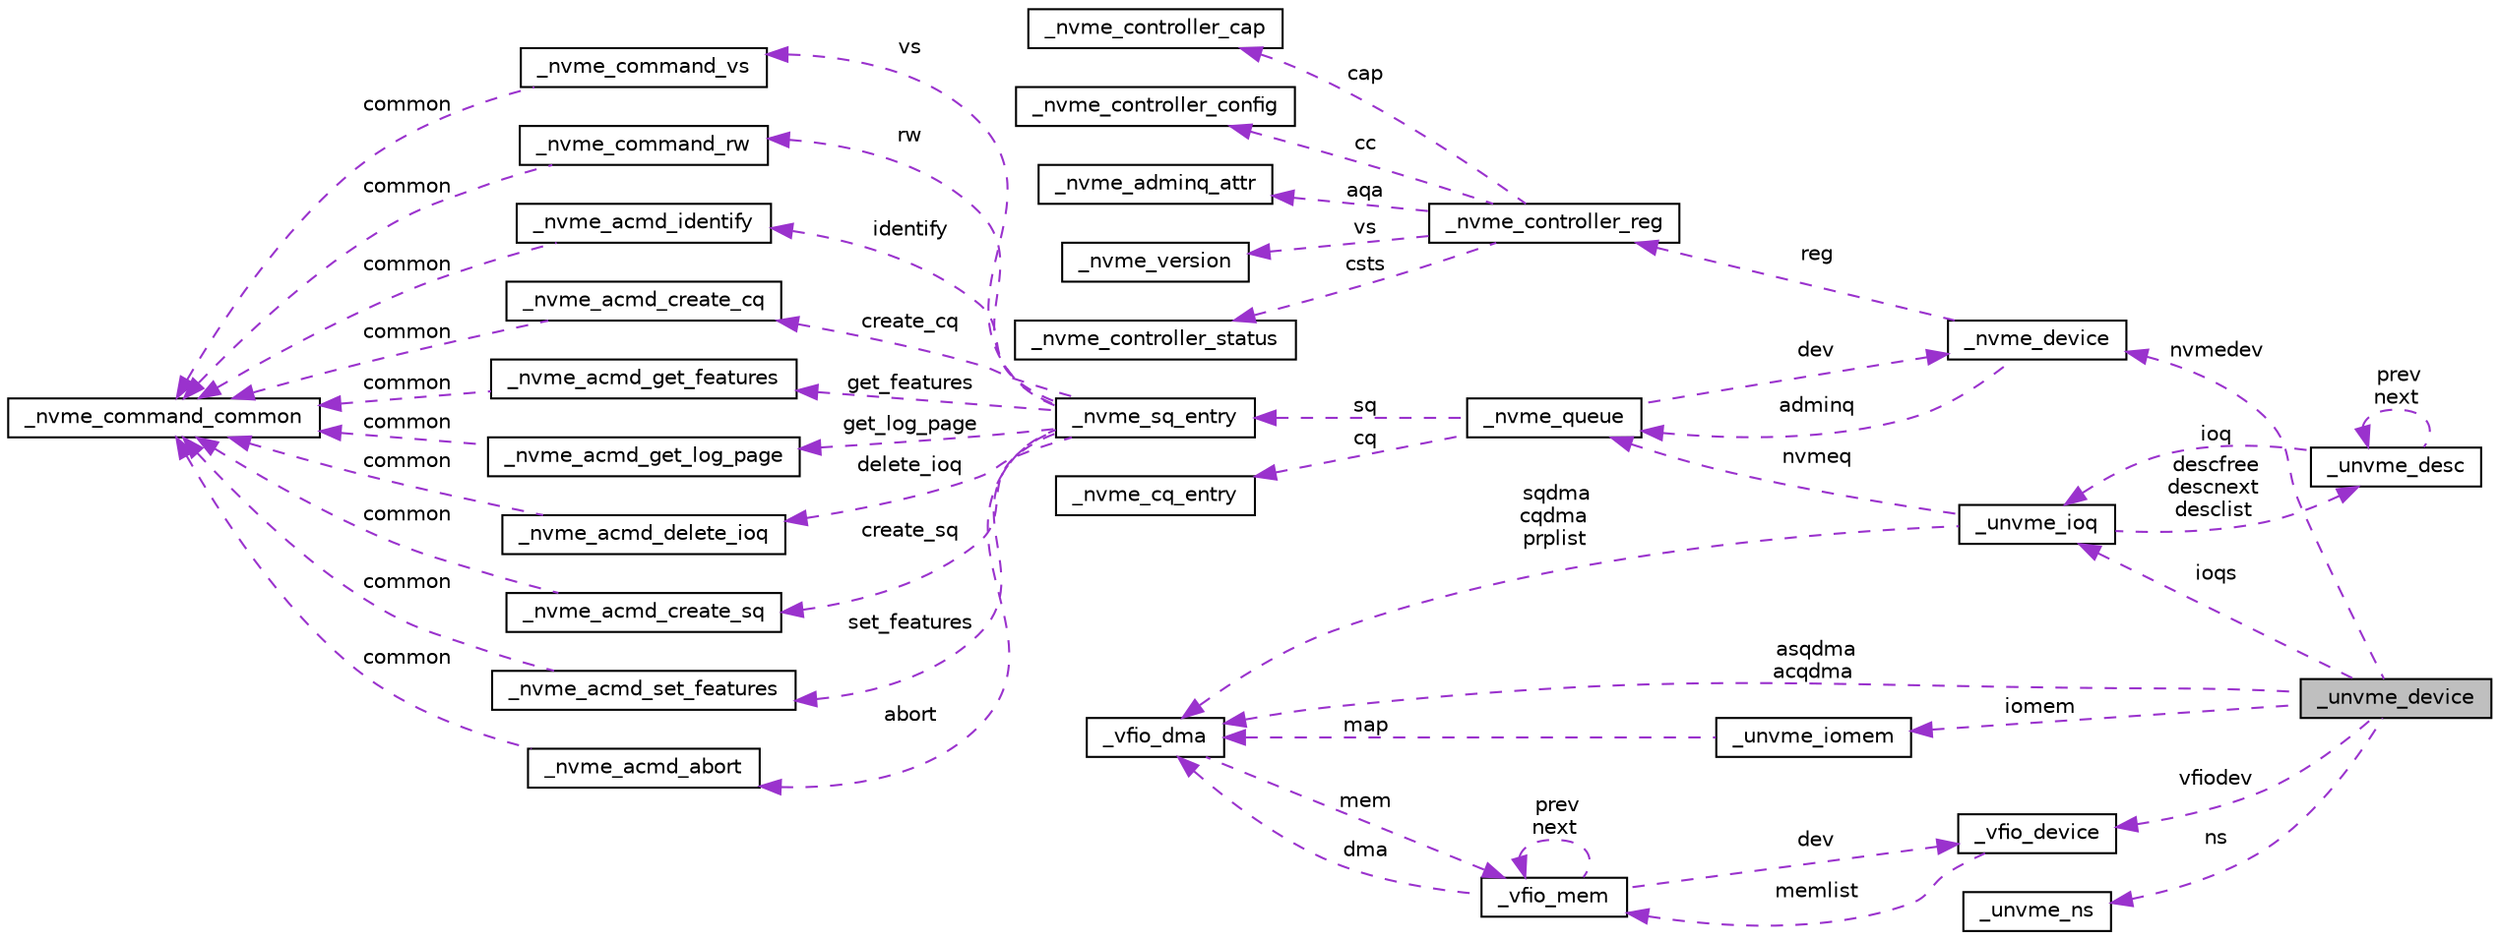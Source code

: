 digraph "_unvme_device"
{
  edge [fontname="Helvetica",fontsize="10",labelfontname="Helvetica",labelfontsize="10"];
  node [fontname="Helvetica",fontsize="10",shape=record];
  rankdir="LR";
  Node1 [label="_unvme_device",height=0.2,width=0.4,color="black", fillcolor="grey75", style="filled", fontcolor="black"];
  Node2 -> Node1 [dir="back",color="darkorchid3",fontsize="10",style="dashed",label=" ioqs" ,fontname="Helvetica"];
  Node2 [label="_unvme_ioq",height=0.2,width=0.4,color="black", fillcolor="white", style="filled",URL="$struct__unvme__ioq.html",tooltip="IO queue entry. "];
  Node3 -> Node2 [dir="back",color="darkorchid3",fontsize="10",style="dashed",label=" nvmeq" ,fontname="Helvetica"];
  Node3 [label="_nvme_queue",height=0.2,width=0.4,color="black", fillcolor="white", style="filled",URL="$struct__nvme__queue.html",tooltip="Queue context (a submission-completion queue pair context) "];
  Node4 -> Node3 [dir="back",color="darkorchid3",fontsize="10",style="dashed",label=" cq" ,fontname="Helvetica"];
  Node4 [label="_nvme_cq_entry",height=0.2,width=0.4,color="black", fillcolor="white", style="filled",URL="$struct__nvme__cq__entry.html",tooltip="Completion queue entry. "];
  Node5 -> Node3 [dir="back",color="darkorchid3",fontsize="10",style="dashed",label=" sq" ,fontname="Helvetica"];
  Node5 [label="_nvme_sq_entry",height=0.2,width=0.4,color="black", fillcolor="white", style="filled",URL="$union__nvme__sq__entry.html",tooltip="Submission queue entry. "];
  Node6 -> Node5 [dir="back",color="darkorchid3",fontsize="10",style="dashed",label=" vs" ,fontname="Helvetica"];
  Node6 [label="_nvme_command_vs",height=0.2,width=0.4,color="black", fillcolor="white", style="filled",URL="$struct__nvme__command__vs.html",tooltip="Admin and NVM Vendor Specific Command. "];
  Node7 -> Node6 [dir="back",color="darkorchid3",fontsize="10",style="dashed",label=" common" ,fontname="Helvetica"];
  Node7 [label="_nvme_command_common",height=0.2,width=0.4,color="black", fillcolor="white", style="filled",URL="$struct__nvme__command__common.html",tooltip="Common command header (cdw 0-9) "];
  Node8 -> Node5 [dir="back",color="darkorchid3",fontsize="10",style="dashed",label=" rw" ,fontname="Helvetica"];
  Node8 [label="_nvme_command_rw",height=0.2,width=0.4,color="black", fillcolor="white", style="filled",URL="$struct__nvme__command__rw.html",tooltip="NVMe command: Read & Write. "];
  Node7 -> Node8 [dir="back",color="darkorchid3",fontsize="10",style="dashed",label=" common" ,fontname="Helvetica"];
  Node9 -> Node5 [dir="back",color="darkorchid3",fontsize="10",style="dashed",label=" identify" ,fontname="Helvetica"];
  Node9 [label="_nvme_acmd_identify",height=0.2,width=0.4,color="black", fillcolor="white", style="filled",URL="$struct__nvme__acmd__identify.html",tooltip="Admin command: Identify. "];
  Node7 -> Node9 [dir="back",color="darkorchid3",fontsize="10",style="dashed",label=" common" ,fontname="Helvetica"];
  Node10 -> Node5 [dir="back",color="darkorchid3",fontsize="10",style="dashed",label=" create_cq" ,fontname="Helvetica"];
  Node10 [label="_nvme_acmd_create_cq",height=0.2,width=0.4,color="black", fillcolor="white", style="filled",URL="$struct__nvme__acmd__create__cq.html",tooltip="Admin command: Create I/O Completion Queue. "];
  Node7 -> Node10 [dir="back",color="darkorchid3",fontsize="10",style="dashed",label=" common" ,fontname="Helvetica"];
  Node11 -> Node5 [dir="back",color="darkorchid3",fontsize="10",style="dashed",label=" get_features" ,fontname="Helvetica"];
  Node11 [label="_nvme_acmd_get_features",height=0.2,width=0.4,color="black", fillcolor="white", style="filled",URL="$struct__nvme__acmd__get__features.html",tooltip="Admin command: Get Feature. "];
  Node7 -> Node11 [dir="back",color="darkorchid3",fontsize="10",style="dashed",label=" common" ,fontname="Helvetica"];
  Node12 -> Node5 [dir="back",color="darkorchid3",fontsize="10",style="dashed",label=" get_log_page" ,fontname="Helvetica"];
  Node12 [label="_nvme_acmd_get_log_page",height=0.2,width=0.4,color="black", fillcolor="white", style="filled",URL="$struct__nvme__acmd__get__log__page.html",tooltip="Admin command: Get Log Page. "];
  Node7 -> Node12 [dir="back",color="darkorchid3",fontsize="10",style="dashed",label=" common" ,fontname="Helvetica"];
  Node13 -> Node5 [dir="back",color="darkorchid3",fontsize="10",style="dashed",label=" delete_ioq" ,fontname="Helvetica"];
  Node13 [label="_nvme_acmd_delete_ioq",height=0.2,width=0.4,color="black", fillcolor="white", style="filled",URL="$struct__nvme__acmd__delete__ioq.html",tooltip="Admin command: Delete I/O Submission & Completion Queue. "];
  Node7 -> Node13 [dir="back",color="darkorchid3",fontsize="10",style="dashed",label=" common" ,fontname="Helvetica"];
  Node14 -> Node5 [dir="back",color="darkorchid3",fontsize="10",style="dashed",label=" create_sq" ,fontname="Helvetica"];
  Node14 [label="_nvme_acmd_create_sq",height=0.2,width=0.4,color="black", fillcolor="white", style="filled",URL="$struct__nvme__acmd__create__sq.html",tooltip="Admin command: Create I/O Submission Queue. "];
  Node7 -> Node14 [dir="back",color="darkorchid3",fontsize="10",style="dashed",label=" common" ,fontname="Helvetica"];
  Node15 -> Node5 [dir="back",color="darkorchid3",fontsize="10",style="dashed",label=" set_features" ,fontname="Helvetica"];
  Node15 [label="_nvme_acmd_set_features",height=0.2,width=0.4,color="black", fillcolor="white", style="filled",URL="$struct__nvme__acmd__set__features.html",tooltip="Admin command: Set Feature. "];
  Node7 -> Node15 [dir="back",color="darkorchid3",fontsize="10",style="dashed",label=" common" ,fontname="Helvetica"];
  Node16 -> Node5 [dir="back",color="darkorchid3",fontsize="10",style="dashed",label=" abort" ,fontname="Helvetica"];
  Node16 [label="_nvme_acmd_abort",height=0.2,width=0.4,color="black", fillcolor="white", style="filled",URL="$struct__nvme__acmd__abort.html",tooltip="Admin command: Abort. "];
  Node7 -> Node16 [dir="back",color="darkorchid3",fontsize="10",style="dashed",label=" common" ,fontname="Helvetica"];
  Node17 -> Node3 [dir="back",color="darkorchid3",fontsize="10",style="dashed",label=" dev" ,fontname="Helvetica"];
  Node17 [label="_nvme_device",height=0.2,width=0.4,color="black", fillcolor="white", style="filled",URL="$struct__nvme__device.html",tooltip="Device context. "];
  Node18 -> Node17 [dir="back",color="darkorchid3",fontsize="10",style="dashed",label=" reg" ,fontname="Helvetica"];
  Node18 [label="_nvme_controller_reg",height=0.2,width=0.4,color="black", fillcolor="white", style="filled",URL="$struct__nvme__controller__reg.html",tooltip="Controller register (bar 0) "];
  Node19 -> Node18 [dir="back",color="darkorchid3",fontsize="10",style="dashed",label=" cc" ,fontname="Helvetica"];
  Node19 [label="_nvme_controller_config",height=0.2,width=0.4,color="black", fillcolor="white", style="filled",URL="$union__nvme__controller__config.html",tooltip="Controller configuration register. "];
  Node20 -> Node18 [dir="back",color="darkorchid3",fontsize="10",style="dashed",label=" aqa" ,fontname="Helvetica"];
  Node20 [label="_nvme_adminq_attr",height=0.2,width=0.4,color="black", fillcolor="white", style="filled",URL="$union__nvme__adminq__attr.html",tooltip="Admin queue attributes. "];
  Node21 -> Node18 [dir="back",color="darkorchid3",fontsize="10",style="dashed",label=" vs" ,fontname="Helvetica"];
  Node21 [label="_nvme_version",height=0.2,width=0.4,color="black", fillcolor="white", style="filled",URL="$union__nvme__version.html",tooltip="Version. "];
  Node22 -> Node18 [dir="back",color="darkorchid3",fontsize="10",style="dashed",label=" csts" ,fontname="Helvetica"];
  Node22 [label="_nvme_controller_status",height=0.2,width=0.4,color="black", fillcolor="white", style="filled",URL="$union__nvme__controller__status.html",tooltip="Controller status register. "];
  Node23 -> Node18 [dir="back",color="darkorchid3",fontsize="10",style="dashed",label=" cap" ,fontname="Helvetica"];
  Node23 [label="_nvme_controller_cap",height=0.2,width=0.4,color="black", fillcolor="white", style="filled",URL="$union__nvme__controller__cap.html",tooltip="Controller capabilities. "];
  Node3 -> Node17 [dir="back",color="darkorchid3",fontsize="10",style="dashed",label=" adminq" ,fontname="Helvetica"];
  Node24 -> Node2 [dir="back",color="darkorchid3",fontsize="10",style="dashed",label=" descfree\ndescnext\ndesclist" ,fontname="Helvetica"];
  Node24 [label="_unvme_desc",height=0.2,width=0.4,color="black", fillcolor="white", style="filled",URL="$struct__unvme__desc.html",tooltip="IO full descriptor. "];
  Node2 -> Node24 [dir="back",color="darkorchid3",fontsize="10",style="dashed",label=" ioq" ,fontname="Helvetica"];
  Node24 -> Node24 [dir="back",color="darkorchid3",fontsize="10",style="dashed",label=" prev\nnext" ,fontname="Helvetica"];
  Node25 -> Node2 [dir="back",color="darkorchid3",fontsize="10",style="dashed",label=" sqdma\ncqdma\nprplist" ,fontname="Helvetica"];
  Node25 [label="_vfio_dma",height=0.2,width=0.4,color="black", fillcolor="white", style="filled",URL="$struct__vfio__dma.html",tooltip="VFIO dma allocation structure. "];
  Node26 -> Node25 [dir="back",color="darkorchid3",fontsize="10",style="dashed",label=" mem" ,fontname="Helvetica"];
  Node26 [label="_vfio_mem",height=0.2,width=0.4,color="black", fillcolor="white", style="filled",URL="$struct__vfio__mem.html",tooltip="VFIO memory allocation entry. "];
  Node26 -> Node26 [dir="back",color="darkorchid3",fontsize="10",style="dashed",label=" prev\nnext" ,fontname="Helvetica"];
  Node25 -> Node26 [dir="back",color="darkorchid3",fontsize="10",style="dashed",label=" dma" ,fontname="Helvetica"];
  Node27 -> Node26 [dir="back",color="darkorchid3",fontsize="10",style="dashed",label=" dev" ,fontname="Helvetica"];
  Node27 [label="_vfio_device",height=0.2,width=0.4,color="black", fillcolor="white", style="filled",URL="$struct__vfio__device.html",tooltip="VFIO device structure. "];
  Node26 -> Node27 [dir="back",color="darkorchid3",fontsize="10",style="dashed",label=" memlist" ,fontname="Helvetica"];
  Node28 -> Node1 [dir="back",color="darkorchid3",fontsize="10",style="dashed",label=" ns" ,fontname="Helvetica"];
  Node28 [label="_unvme_ns",height=0.2,width=0.4,color="black", fillcolor="white", style="filled",URL="$struct__unvme__ns.html",tooltip="Namespace attributes structure. "];
  Node25 -> Node1 [dir="back",color="darkorchid3",fontsize="10",style="dashed",label=" asqdma\nacqdma" ,fontname="Helvetica"];
  Node17 -> Node1 [dir="back",color="darkorchid3",fontsize="10",style="dashed",label=" nvmedev" ,fontname="Helvetica"];
  Node29 -> Node1 [dir="back",color="darkorchid3",fontsize="10",style="dashed",label=" iomem" ,fontname="Helvetica"];
  Node29 [label="_unvme_iomem",height=0.2,width=0.4,color="black", fillcolor="white", style="filled",URL="$struct__unvme__iomem.html",tooltip="IO memory allocation tracking info. "];
  Node25 -> Node29 [dir="back",color="darkorchid3",fontsize="10",style="dashed",label=" map" ,fontname="Helvetica"];
  Node27 -> Node1 [dir="back",color="darkorchid3",fontsize="10",style="dashed",label=" vfiodev" ,fontname="Helvetica"];
}
